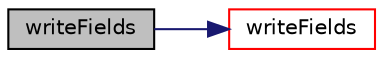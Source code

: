 digraph "writeFields"
{
  bgcolor="transparent";
  edge [fontname="Helvetica",fontsize="10",labelfontname="Helvetica",labelfontsize="10"];
  node [fontname="Helvetica",fontsize="10",shape=record];
  rankdir="LR";
  Node1186 [label="writeFields",height=0.2,width=0.4,color="black", fillcolor="grey75", style="filled", fontcolor="black"];
  Node1186 -> Node1187 [color="midnightblue",fontsize="10",style="solid",fontname="Helvetica"];
  Node1187 [label="writeFields",height=0.2,width=0.4,color="red",URL="$a25037.html#a64adf0008b4736131ce199c3a2c5ffd7",tooltip="Write. "];
}
